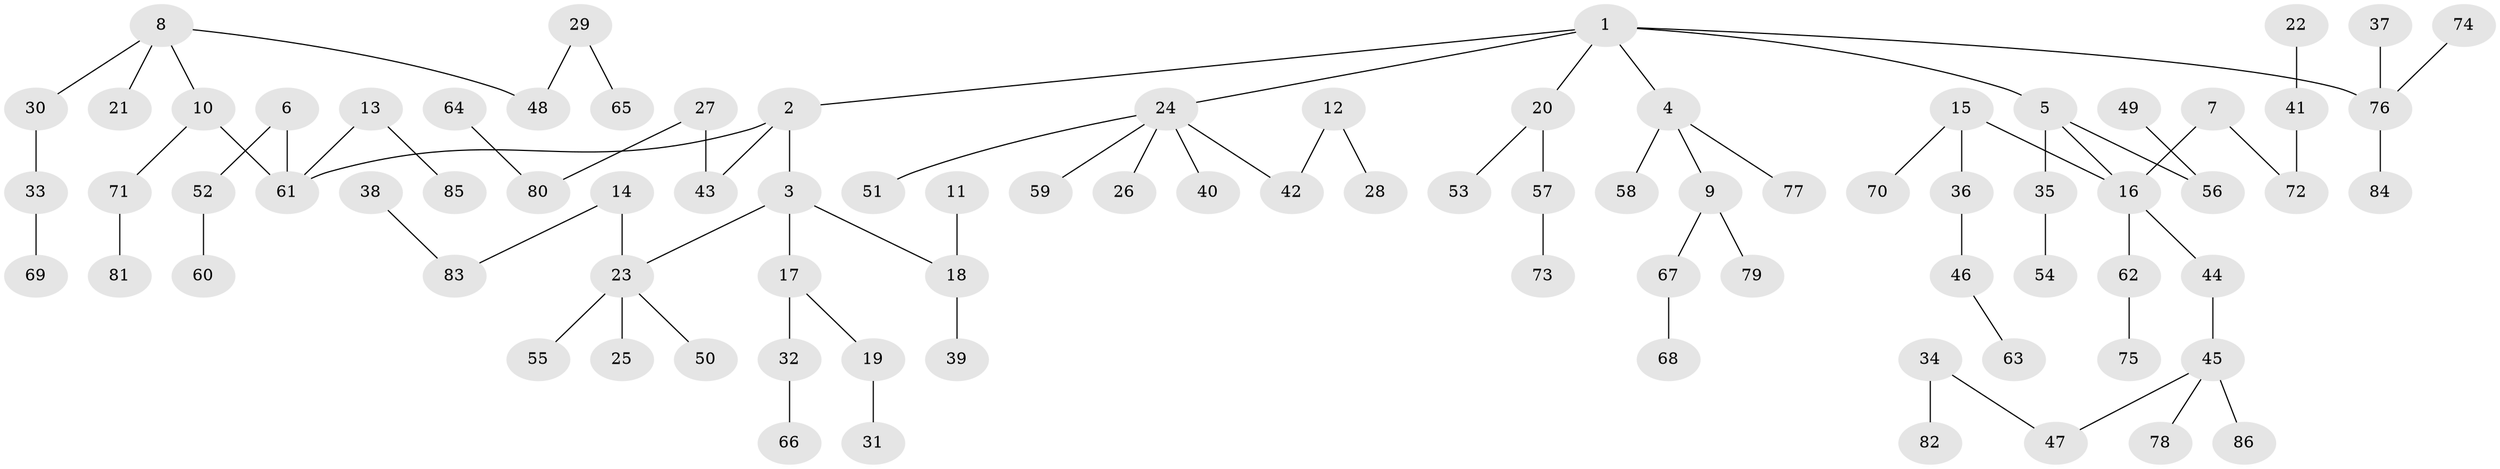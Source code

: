 // original degree distribution, {6: 0.02112676056338028, 4: 0.04929577464788732, 5: 0.02112676056338028, 2: 0.23943661971830985, 3: 0.18309859154929578, 7: 0.007042253521126761, 1: 0.4788732394366197}
// Generated by graph-tools (version 1.1) at 2025/37/03/04/25 23:37:16]
// undirected, 86 vertices, 85 edges
graph export_dot {
  node [color=gray90,style=filled];
  1;
  2;
  3;
  4;
  5;
  6;
  7;
  8;
  9;
  10;
  11;
  12;
  13;
  14;
  15;
  16;
  17;
  18;
  19;
  20;
  21;
  22;
  23;
  24;
  25;
  26;
  27;
  28;
  29;
  30;
  31;
  32;
  33;
  34;
  35;
  36;
  37;
  38;
  39;
  40;
  41;
  42;
  43;
  44;
  45;
  46;
  47;
  48;
  49;
  50;
  51;
  52;
  53;
  54;
  55;
  56;
  57;
  58;
  59;
  60;
  61;
  62;
  63;
  64;
  65;
  66;
  67;
  68;
  69;
  70;
  71;
  72;
  73;
  74;
  75;
  76;
  77;
  78;
  79;
  80;
  81;
  82;
  83;
  84;
  85;
  86;
  1 -- 2 [weight=1.0];
  1 -- 4 [weight=1.0];
  1 -- 5 [weight=1.0];
  1 -- 20 [weight=1.0];
  1 -- 24 [weight=1.0];
  1 -- 76 [weight=1.0];
  2 -- 3 [weight=1.0];
  2 -- 43 [weight=1.0];
  2 -- 61 [weight=1.0];
  3 -- 17 [weight=1.0];
  3 -- 18 [weight=1.0];
  3 -- 23 [weight=1.0];
  4 -- 9 [weight=1.0];
  4 -- 58 [weight=1.0];
  4 -- 77 [weight=1.0];
  5 -- 16 [weight=1.0];
  5 -- 35 [weight=1.0];
  5 -- 56 [weight=1.0];
  6 -- 52 [weight=1.0];
  6 -- 61 [weight=1.0];
  7 -- 16 [weight=1.0];
  7 -- 72 [weight=1.0];
  8 -- 10 [weight=1.0];
  8 -- 21 [weight=1.0];
  8 -- 30 [weight=1.0];
  8 -- 48 [weight=1.0];
  9 -- 67 [weight=1.0];
  9 -- 79 [weight=1.0];
  10 -- 61 [weight=1.0];
  10 -- 71 [weight=1.0];
  11 -- 18 [weight=1.0];
  12 -- 28 [weight=1.0];
  12 -- 42 [weight=1.0];
  13 -- 61 [weight=1.0];
  13 -- 85 [weight=1.0];
  14 -- 23 [weight=1.0];
  14 -- 83 [weight=1.0];
  15 -- 16 [weight=1.0];
  15 -- 36 [weight=1.0];
  15 -- 70 [weight=1.0];
  16 -- 44 [weight=1.0];
  16 -- 62 [weight=1.0];
  17 -- 19 [weight=1.0];
  17 -- 32 [weight=1.0];
  18 -- 39 [weight=1.0];
  19 -- 31 [weight=1.0];
  20 -- 53 [weight=1.0];
  20 -- 57 [weight=1.0];
  22 -- 41 [weight=1.0];
  23 -- 25 [weight=1.0];
  23 -- 50 [weight=1.0];
  23 -- 55 [weight=1.0];
  24 -- 26 [weight=1.0];
  24 -- 40 [weight=1.0];
  24 -- 42 [weight=1.0];
  24 -- 51 [weight=1.0];
  24 -- 59 [weight=1.0];
  27 -- 43 [weight=1.0];
  27 -- 80 [weight=1.0];
  29 -- 48 [weight=1.0];
  29 -- 65 [weight=1.0];
  30 -- 33 [weight=1.0];
  32 -- 66 [weight=1.0];
  33 -- 69 [weight=1.0];
  34 -- 47 [weight=1.0];
  34 -- 82 [weight=1.0];
  35 -- 54 [weight=1.0];
  36 -- 46 [weight=1.0];
  37 -- 76 [weight=1.0];
  38 -- 83 [weight=1.0];
  41 -- 72 [weight=1.0];
  44 -- 45 [weight=1.0];
  45 -- 47 [weight=1.0];
  45 -- 78 [weight=1.0];
  45 -- 86 [weight=1.0];
  46 -- 63 [weight=1.0];
  49 -- 56 [weight=1.0];
  52 -- 60 [weight=1.0];
  57 -- 73 [weight=1.0];
  62 -- 75 [weight=1.0];
  64 -- 80 [weight=1.0];
  67 -- 68 [weight=1.0];
  71 -- 81 [weight=1.0];
  74 -- 76 [weight=1.0];
  76 -- 84 [weight=1.0];
}
